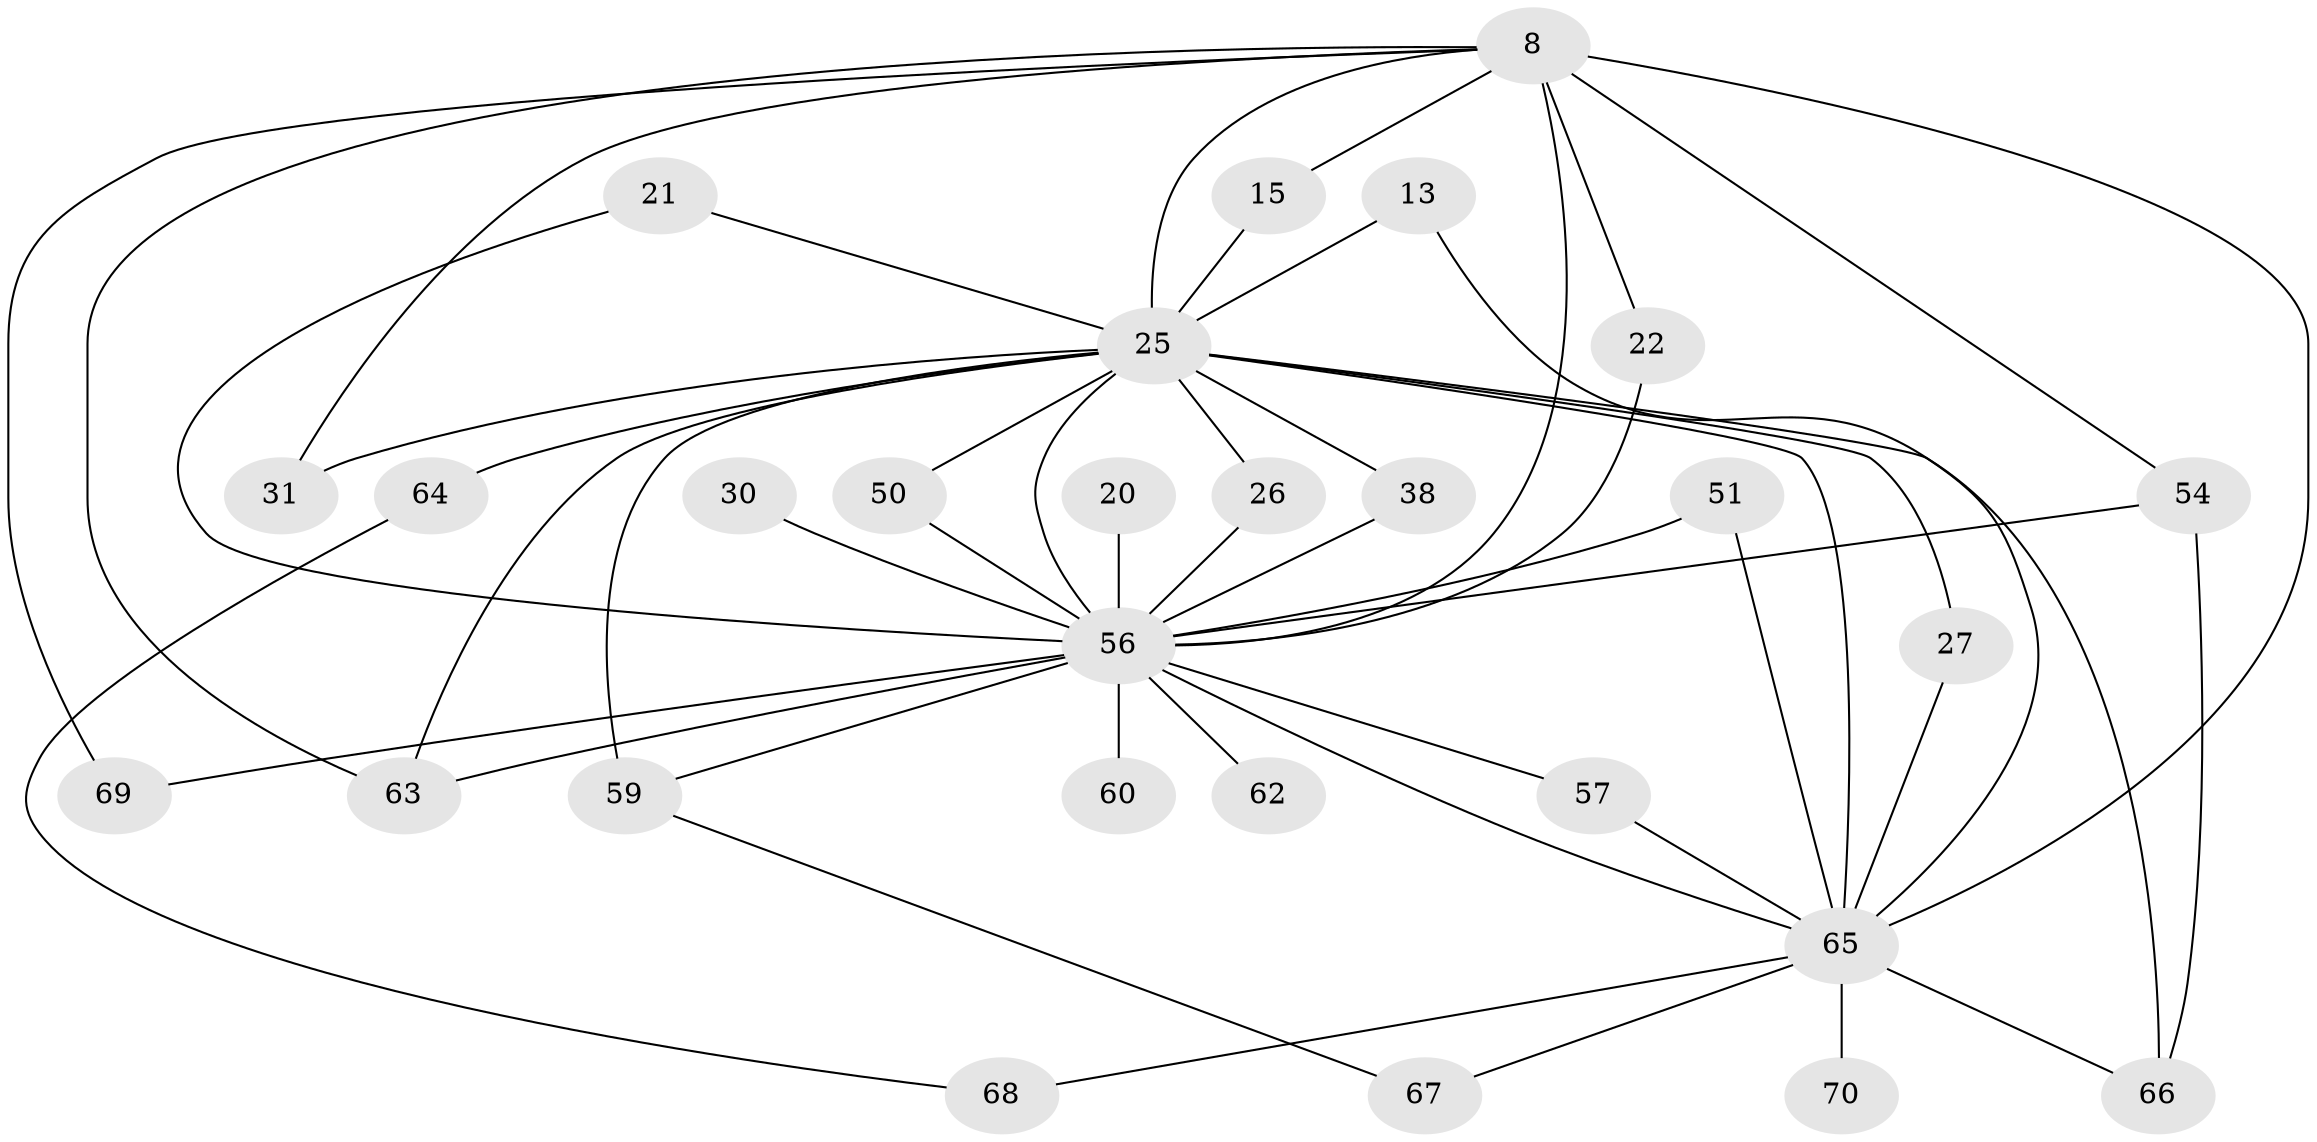 // original degree distribution, {18: 0.014285714285714285, 17: 0.014285714285714285, 16: 0.02857142857142857, 12: 0.014285714285714285, 14: 0.014285714285714285, 26: 0.014285714285714285, 15: 0.014285714285714285, 13: 0.014285714285714285, 19: 0.014285714285714285, 4: 0.12857142857142856, 7: 0.02857142857142857, 2: 0.5, 3: 0.18571428571428572, 5: 0.014285714285714285}
// Generated by graph-tools (version 1.1) at 2025/49/03/04/25 21:49:12]
// undirected, 28 vertices, 50 edges
graph export_dot {
graph [start="1"]
  node [color=gray90,style=filled];
  8 [super="+3"];
  13;
  15;
  20;
  21;
  22;
  25 [super="+24+6+10"];
  26;
  27;
  30;
  31;
  38 [super="+29"];
  50;
  51;
  54 [super="+11"];
  56 [super="+48+28+44+53"];
  57;
  59 [super="+42+41"];
  60 [super="+35"];
  62;
  63 [super="+61+55"];
  64 [super="+23"];
  65 [super="+37+45+47+46+58+5"];
  66 [super="+52"];
  67;
  68;
  69;
  70;
  8 -- 22;
  8 -- 54;
  8 -- 63 [weight=2];
  8 -- 69;
  8 -- 15;
  8 -- 31;
  8 -- 25 [weight=6];
  8 -- 65 [weight=7];
  8 -- 56 [weight=9];
  13 -- 25;
  13 -- 65;
  15 -- 25;
  20 -- 56 [weight=2];
  21 -- 25;
  21 -- 56;
  22 -- 56;
  25 -- 64 [weight=3];
  25 -- 65 [weight=14];
  25 -- 27;
  25 -- 59 [weight=3];
  25 -- 66 [weight=6];
  25 -- 26;
  25 -- 31;
  25 -- 50;
  25 -- 56 [weight=16];
  25 -- 38 [weight=2];
  25 -- 63;
  26 -- 56;
  27 -- 65;
  30 -- 56 [weight=2];
  38 -- 56;
  50 -- 56;
  51 -- 65;
  51 -- 56;
  54 -- 66;
  54 -- 56 [weight=2];
  56 -- 69;
  56 -- 59;
  56 -- 60 [weight=3];
  56 -- 62 [weight=2];
  56 -- 57;
  56 -- 63;
  56 -- 65 [weight=6];
  57 -- 65;
  59 -- 67;
  64 -- 68;
  65 -- 66;
  65 -- 67;
  65 -- 68;
  65 -- 70 [weight=2];
}
